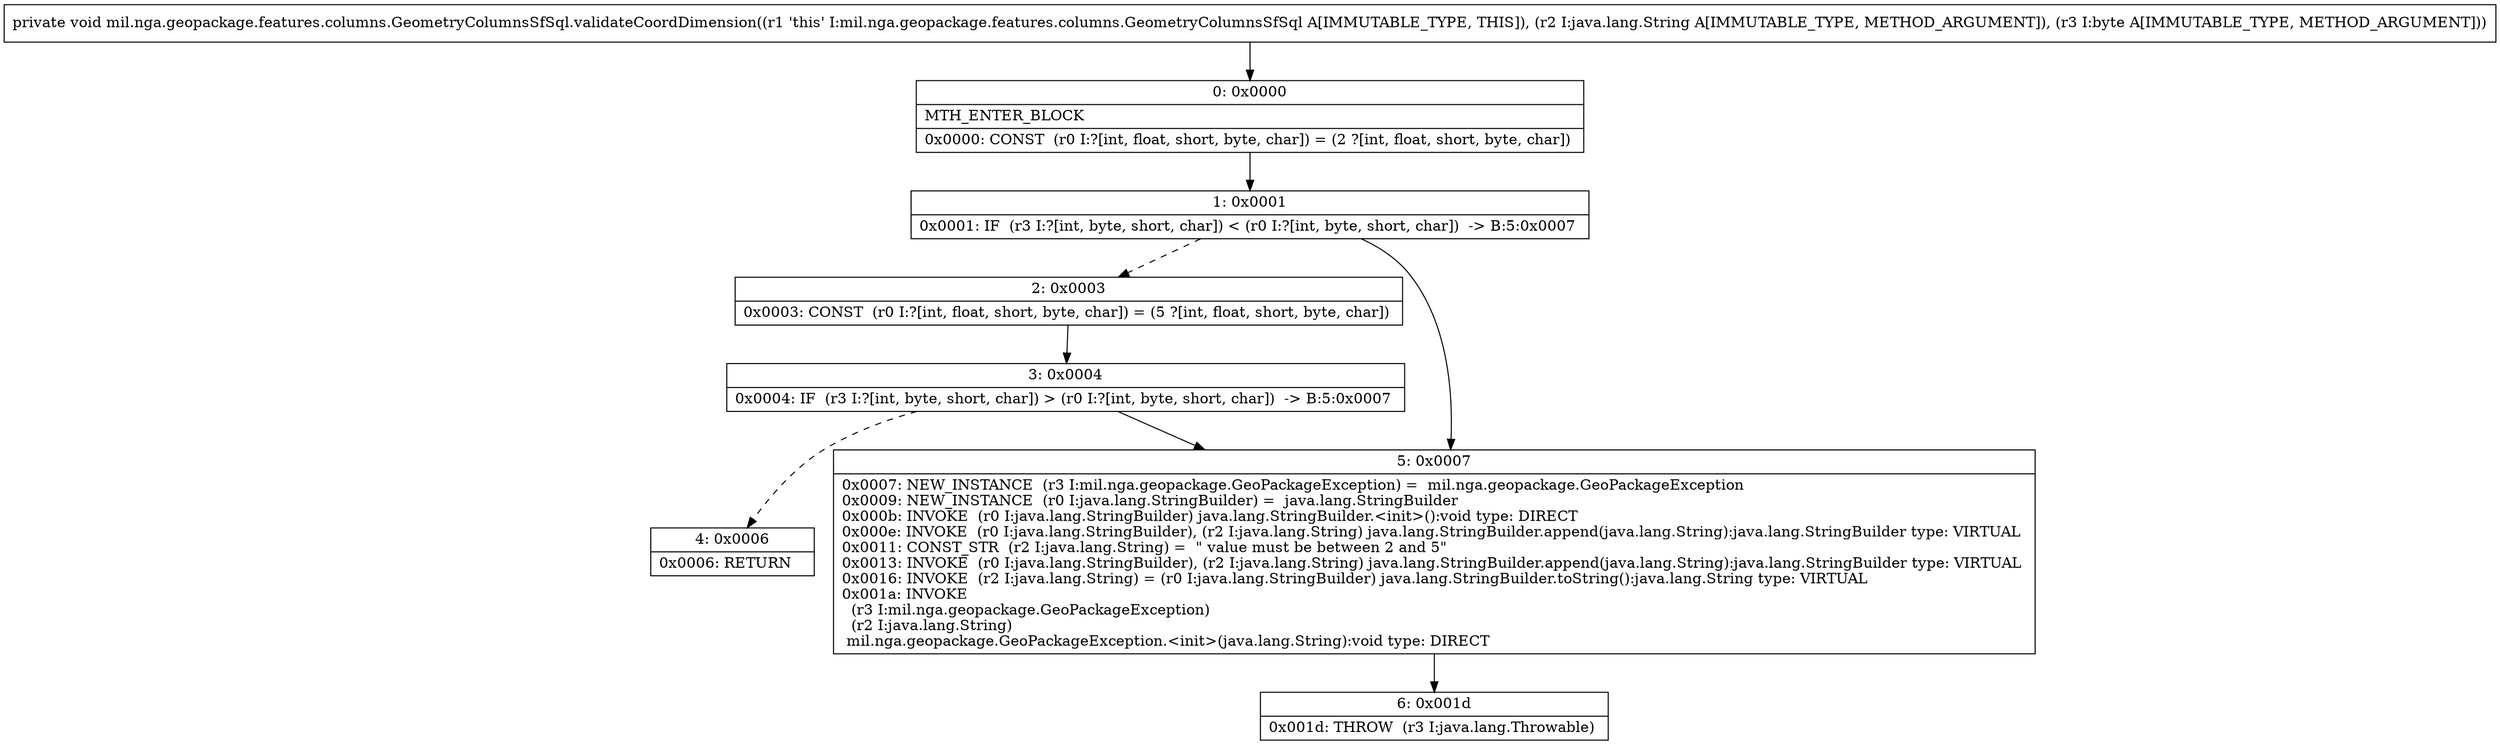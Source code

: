 digraph "CFG formil.nga.geopackage.features.columns.GeometryColumnsSfSql.validateCoordDimension(Ljava\/lang\/String;B)V" {
Node_0 [shape=record,label="{0\:\ 0x0000|MTH_ENTER_BLOCK\l|0x0000: CONST  (r0 I:?[int, float, short, byte, char]) = (2 ?[int, float, short, byte, char]) \l}"];
Node_1 [shape=record,label="{1\:\ 0x0001|0x0001: IF  (r3 I:?[int, byte, short, char]) \< (r0 I:?[int, byte, short, char])  \-\> B:5:0x0007 \l}"];
Node_2 [shape=record,label="{2\:\ 0x0003|0x0003: CONST  (r0 I:?[int, float, short, byte, char]) = (5 ?[int, float, short, byte, char]) \l}"];
Node_3 [shape=record,label="{3\:\ 0x0004|0x0004: IF  (r3 I:?[int, byte, short, char]) \> (r0 I:?[int, byte, short, char])  \-\> B:5:0x0007 \l}"];
Node_4 [shape=record,label="{4\:\ 0x0006|0x0006: RETURN   \l}"];
Node_5 [shape=record,label="{5\:\ 0x0007|0x0007: NEW_INSTANCE  (r3 I:mil.nga.geopackage.GeoPackageException) =  mil.nga.geopackage.GeoPackageException \l0x0009: NEW_INSTANCE  (r0 I:java.lang.StringBuilder) =  java.lang.StringBuilder \l0x000b: INVOKE  (r0 I:java.lang.StringBuilder) java.lang.StringBuilder.\<init\>():void type: DIRECT \l0x000e: INVOKE  (r0 I:java.lang.StringBuilder), (r2 I:java.lang.String) java.lang.StringBuilder.append(java.lang.String):java.lang.StringBuilder type: VIRTUAL \l0x0011: CONST_STR  (r2 I:java.lang.String) =  \" value must be between 2 and 5\" \l0x0013: INVOKE  (r0 I:java.lang.StringBuilder), (r2 I:java.lang.String) java.lang.StringBuilder.append(java.lang.String):java.lang.StringBuilder type: VIRTUAL \l0x0016: INVOKE  (r2 I:java.lang.String) = (r0 I:java.lang.StringBuilder) java.lang.StringBuilder.toString():java.lang.String type: VIRTUAL \l0x001a: INVOKE  \l  (r3 I:mil.nga.geopackage.GeoPackageException)\l  (r2 I:java.lang.String)\l mil.nga.geopackage.GeoPackageException.\<init\>(java.lang.String):void type: DIRECT \l}"];
Node_6 [shape=record,label="{6\:\ 0x001d|0x001d: THROW  (r3 I:java.lang.Throwable) \l}"];
MethodNode[shape=record,label="{private void mil.nga.geopackage.features.columns.GeometryColumnsSfSql.validateCoordDimension((r1 'this' I:mil.nga.geopackage.features.columns.GeometryColumnsSfSql A[IMMUTABLE_TYPE, THIS]), (r2 I:java.lang.String A[IMMUTABLE_TYPE, METHOD_ARGUMENT]), (r3 I:byte A[IMMUTABLE_TYPE, METHOD_ARGUMENT])) }"];
MethodNode -> Node_0;
Node_0 -> Node_1;
Node_1 -> Node_2[style=dashed];
Node_1 -> Node_5;
Node_2 -> Node_3;
Node_3 -> Node_4[style=dashed];
Node_3 -> Node_5;
Node_5 -> Node_6;
}

